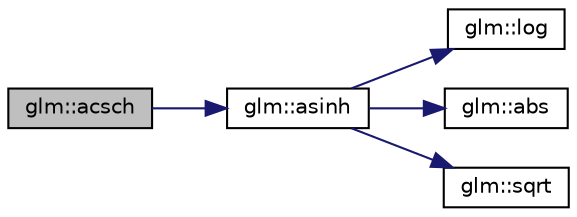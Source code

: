 digraph "glm::acsch"
{
  edge [fontname="Helvetica",fontsize="10",labelfontname="Helvetica",labelfontsize="10"];
  node [fontname="Helvetica",fontsize="10",shape=record];
  rankdir="LR";
  Node1 [label="glm::acsch",height=0.2,width=0.4,color="black", fillcolor="grey75", style="filled", fontcolor="black"];
  Node1 -> Node2 [color="midnightblue",fontsize="10",style="solid",fontname="Helvetica"];
  Node2 [label="glm::asinh",height=0.2,width=0.4,color="black", fillcolor="white", style="filled",URL="$group__core__func__trigonometric.html#gaa52acc1218a5ddd0f8d94fcd098685b1"];
  Node2 -> Node3 [color="midnightblue",fontsize="10",style="solid",fontname="Helvetica"];
  Node3 [label="glm::log",height=0.2,width=0.4,color="black", fillcolor="white", style="filled",URL="$group__core__func__exponential.html#ga0c8da2d2921da250e8700ac4476916a1"];
  Node2 -> Node4 [color="midnightblue",fontsize="10",style="solid",fontname="Helvetica"];
  Node4 [label="glm::abs",height=0.2,width=0.4,color="black", fillcolor="white", style="filled",URL="$group__core__func__common.html#gaea946f96ec1df259802effe9f532e1c1"];
  Node2 -> Node5 [color="midnightblue",fontsize="10",style="solid",fontname="Helvetica"];
  Node5 [label="glm::sqrt",height=0.2,width=0.4,color="black", fillcolor="white", style="filled",URL="$group__core__func__exponential.html#ga2317d4ff45af448b8402431afa0711f3"];
}
